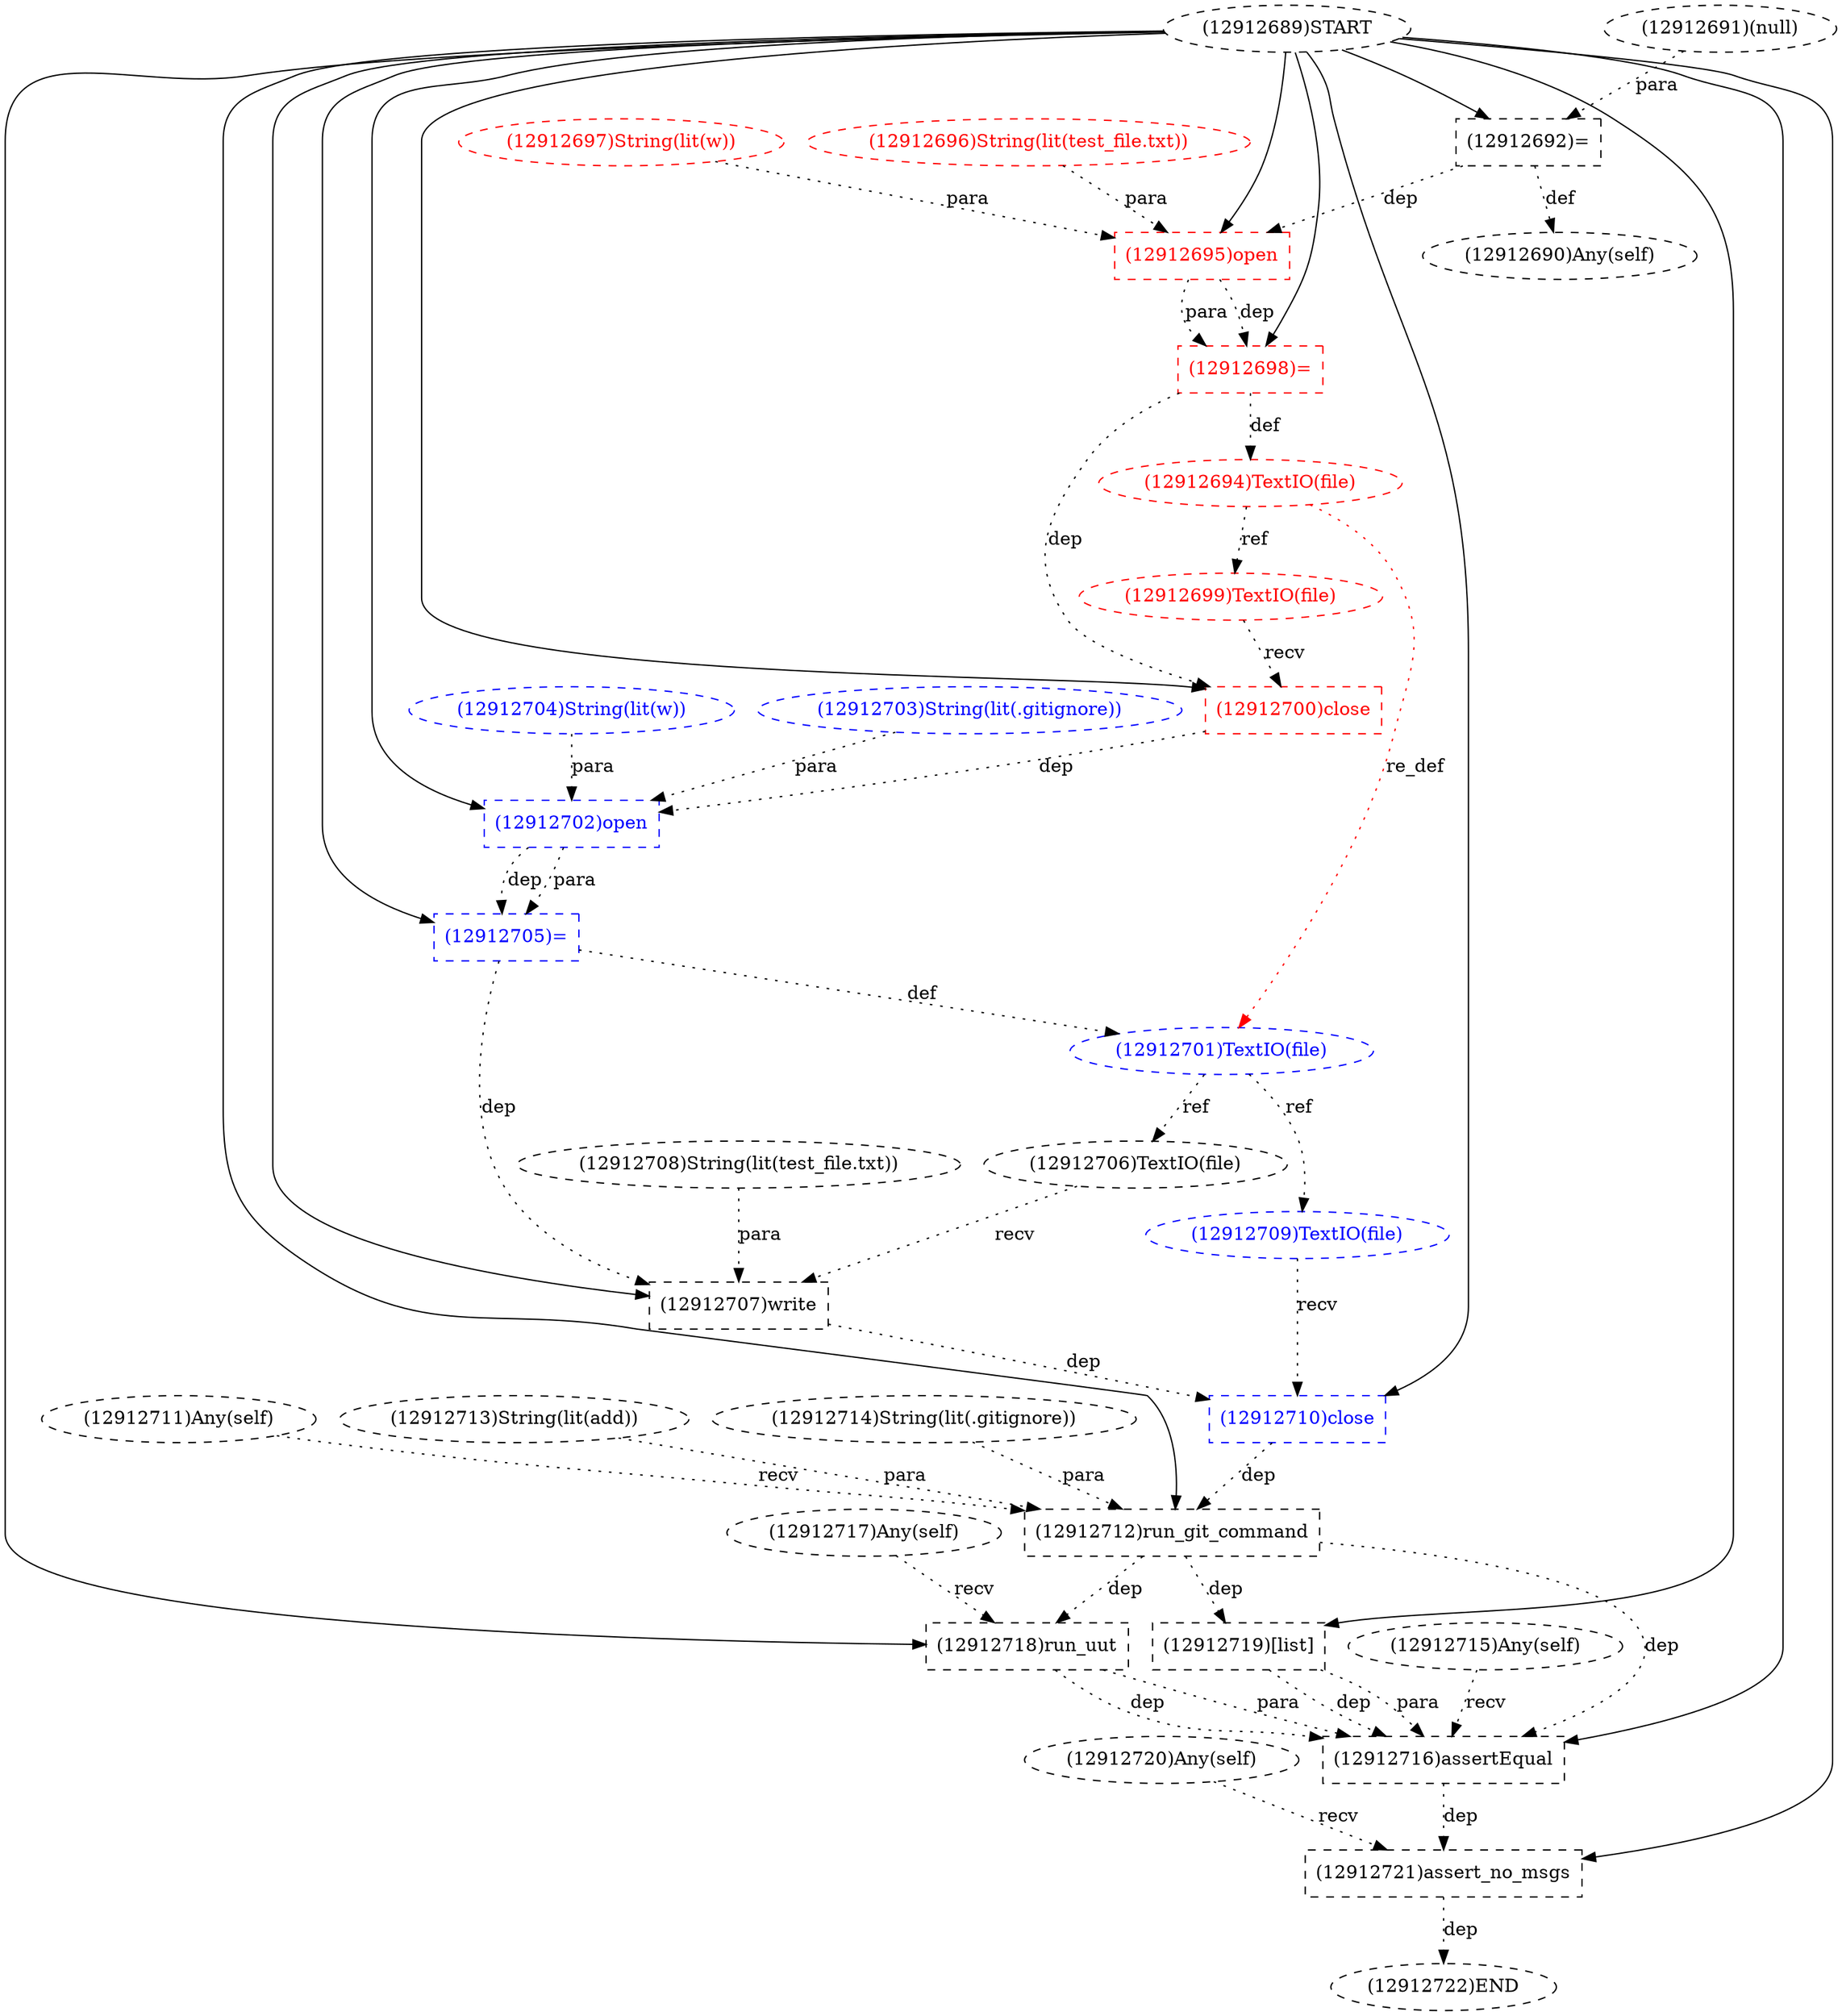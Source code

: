 digraph G {
1 [label="(12912705)=" shape=box style=dashed color=blue fontcolor=blue]
2 [label="(12912719)[list]" shape=box style=dashed]
3 [label="(12912715)Any(self)" shape=ellipse style=dashed]
4 [label="(12912708)String(lit(test_file.txt))" shape=ellipse style=dashed]
5 [label="(12912722)END" style=dashed]
6 [label="(12912712)run_git_command" shape=box style=dashed]
7 [label="(12912701)TextIO(file)" shape=ellipse style=dashed color=blue fontcolor=blue]
8 [label="(12912690)Any(self)" shape=ellipse style=dashed]
9 [label="(12912709)TextIO(file)" shape=ellipse style=dashed color=blue fontcolor=blue]
10 [label="(12912711)Any(self)" shape=ellipse style=dashed]
11 [label="(12912710)close" shape=box style=dashed color=blue fontcolor=blue]
12 [label="(12912716)assertEqual" shape=box style=dashed]
13 [label="(12912713)String(lit(add))" shape=ellipse style=dashed]
14 [label="(12912698)=" shape=box style=dashed color=red fontcolor=red]
15 [label="(12912721)assert_no_msgs" shape=box style=dashed]
16 [label="(12912706)TextIO(file)" shape=ellipse style=dashed]
17 [label="(12912718)run_uut" shape=box style=dashed]
18 [label="(12912691)(null)" shape=ellipse style=dashed]
19 [label="(12912702)open" shape=box style=dashed color=blue fontcolor=blue]
20 [label="(12912699)TextIO(file)" shape=ellipse style=dashed color=red fontcolor=red]
21 [label="(12912700)close" shape=box style=dashed color=red fontcolor=red]
22 [label="(12912704)String(lit(w))" shape=ellipse style=dashed color=blue fontcolor=blue]
23 [label="(12912695)open" shape=box style=dashed color=red fontcolor=red]
24 [label="(12912717)Any(self)" shape=ellipse style=dashed]
25 [label="(12912714)String(lit(.gitignore))" shape=ellipse style=dashed]
26 [label="(12912720)Any(self)" shape=ellipse style=dashed]
27 [label="(12912689)START" style=dashed]
28 [label="(12912692)=" shape=box style=dashed]
29 [label="(12912697)String(lit(w))" shape=ellipse style=dashed color=red fontcolor=red]
30 [label="(12912694)TextIO(file)" shape=ellipse style=dashed color=red fontcolor=red]
31 [label="(12912696)String(lit(test_file.txt))" shape=ellipse style=dashed color=red fontcolor=red]
32 [label="(12912703)String(lit(.gitignore))" shape=ellipse style=dashed color=blue fontcolor=blue]
33 [label="(12912707)write" shape=box style=dashed]
27 -> 1 [label="" style=solid];
19 -> 1 [label="dep" style=dotted];
19 -> 1 [label="para" style=dotted];
27 -> 2 [label="" style=solid];
6 -> 2 [label="dep" style=dotted];
15 -> 5 [label="dep" style=dotted];
27 -> 6 [label="" style=solid];
10 -> 6 [label="recv" style=dotted];
13 -> 6 [label="para" style=dotted];
25 -> 6 [label="para" style=dotted];
11 -> 6 [label="dep" style=dotted];
1 -> 7 [label="def" style=dotted];
30 -> 7 [label="re_def" style=dotted color=red];
28 -> 8 [label="def" style=dotted];
7 -> 9 [label="ref" style=dotted];
27 -> 11 [label="" style=solid];
9 -> 11 [label="recv" style=dotted];
33 -> 11 [label="dep" style=dotted];
27 -> 12 [label="" style=solid];
3 -> 12 [label="recv" style=dotted];
17 -> 12 [label="dep" style=dotted];
17 -> 12 [label="para" style=dotted];
2 -> 12 [label="dep" style=dotted];
2 -> 12 [label="para" style=dotted];
6 -> 12 [label="dep" style=dotted];
27 -> 14 [label="" style=solid];
23 -> 14 [label="dep" style=dotted];
23 -> 14 [label="para" style=dotted];
27 -> 15 [label="" style=solid];
26 -> 15 [label="recv" style=dotted];
12 -> 15 [label="dep" style=dotted];
7 -> 16 [label="ref" style=dotted];
27 -> 17 [label="" style=solid];
24 -> 17 [label="recv" style=dotted];
6 -> 17 [label="dep" style=dotted];
27 -> 19 [label="" style=solid];
32 -> 19 [label="para" style=dotted];
22 -> 19 [label="para" style=dotted];
21 -> 19 [label="dep" style=dotted];
30 -> 20 [label="ref" style=dotted];
27 -> 21 [label="" style=solid];
20 -> 21 [label="recv" style=dotted];
14 -> 21 [label="dep" style=dotted];
27 -> 23 [label="" style=solid];
31 -> 23 [label="para" style=dotted];
29 -> 23 [label="para" style=dotted];
28 -> 23 [label="dep" style=dotted];
27 -> 28 [label="" style=solid];
18 -> 28 [label="para" style=dotted];
14 -> 30 [label="def" style=dotted];
27 -> 33 [label="" style=solid];
16 -> 33 [label="recv" style=dotted];
4 -> 33 [label="para" style=dotted];
1 -> 33 [label="dep" style=dotted];
}